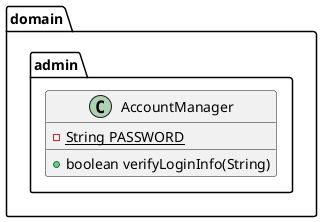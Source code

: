 @startuml
class domain.admin.AccountManager {
- {static} String PASSWORD
+ boolean verifyLoginInfo(String)
}
@enduml
